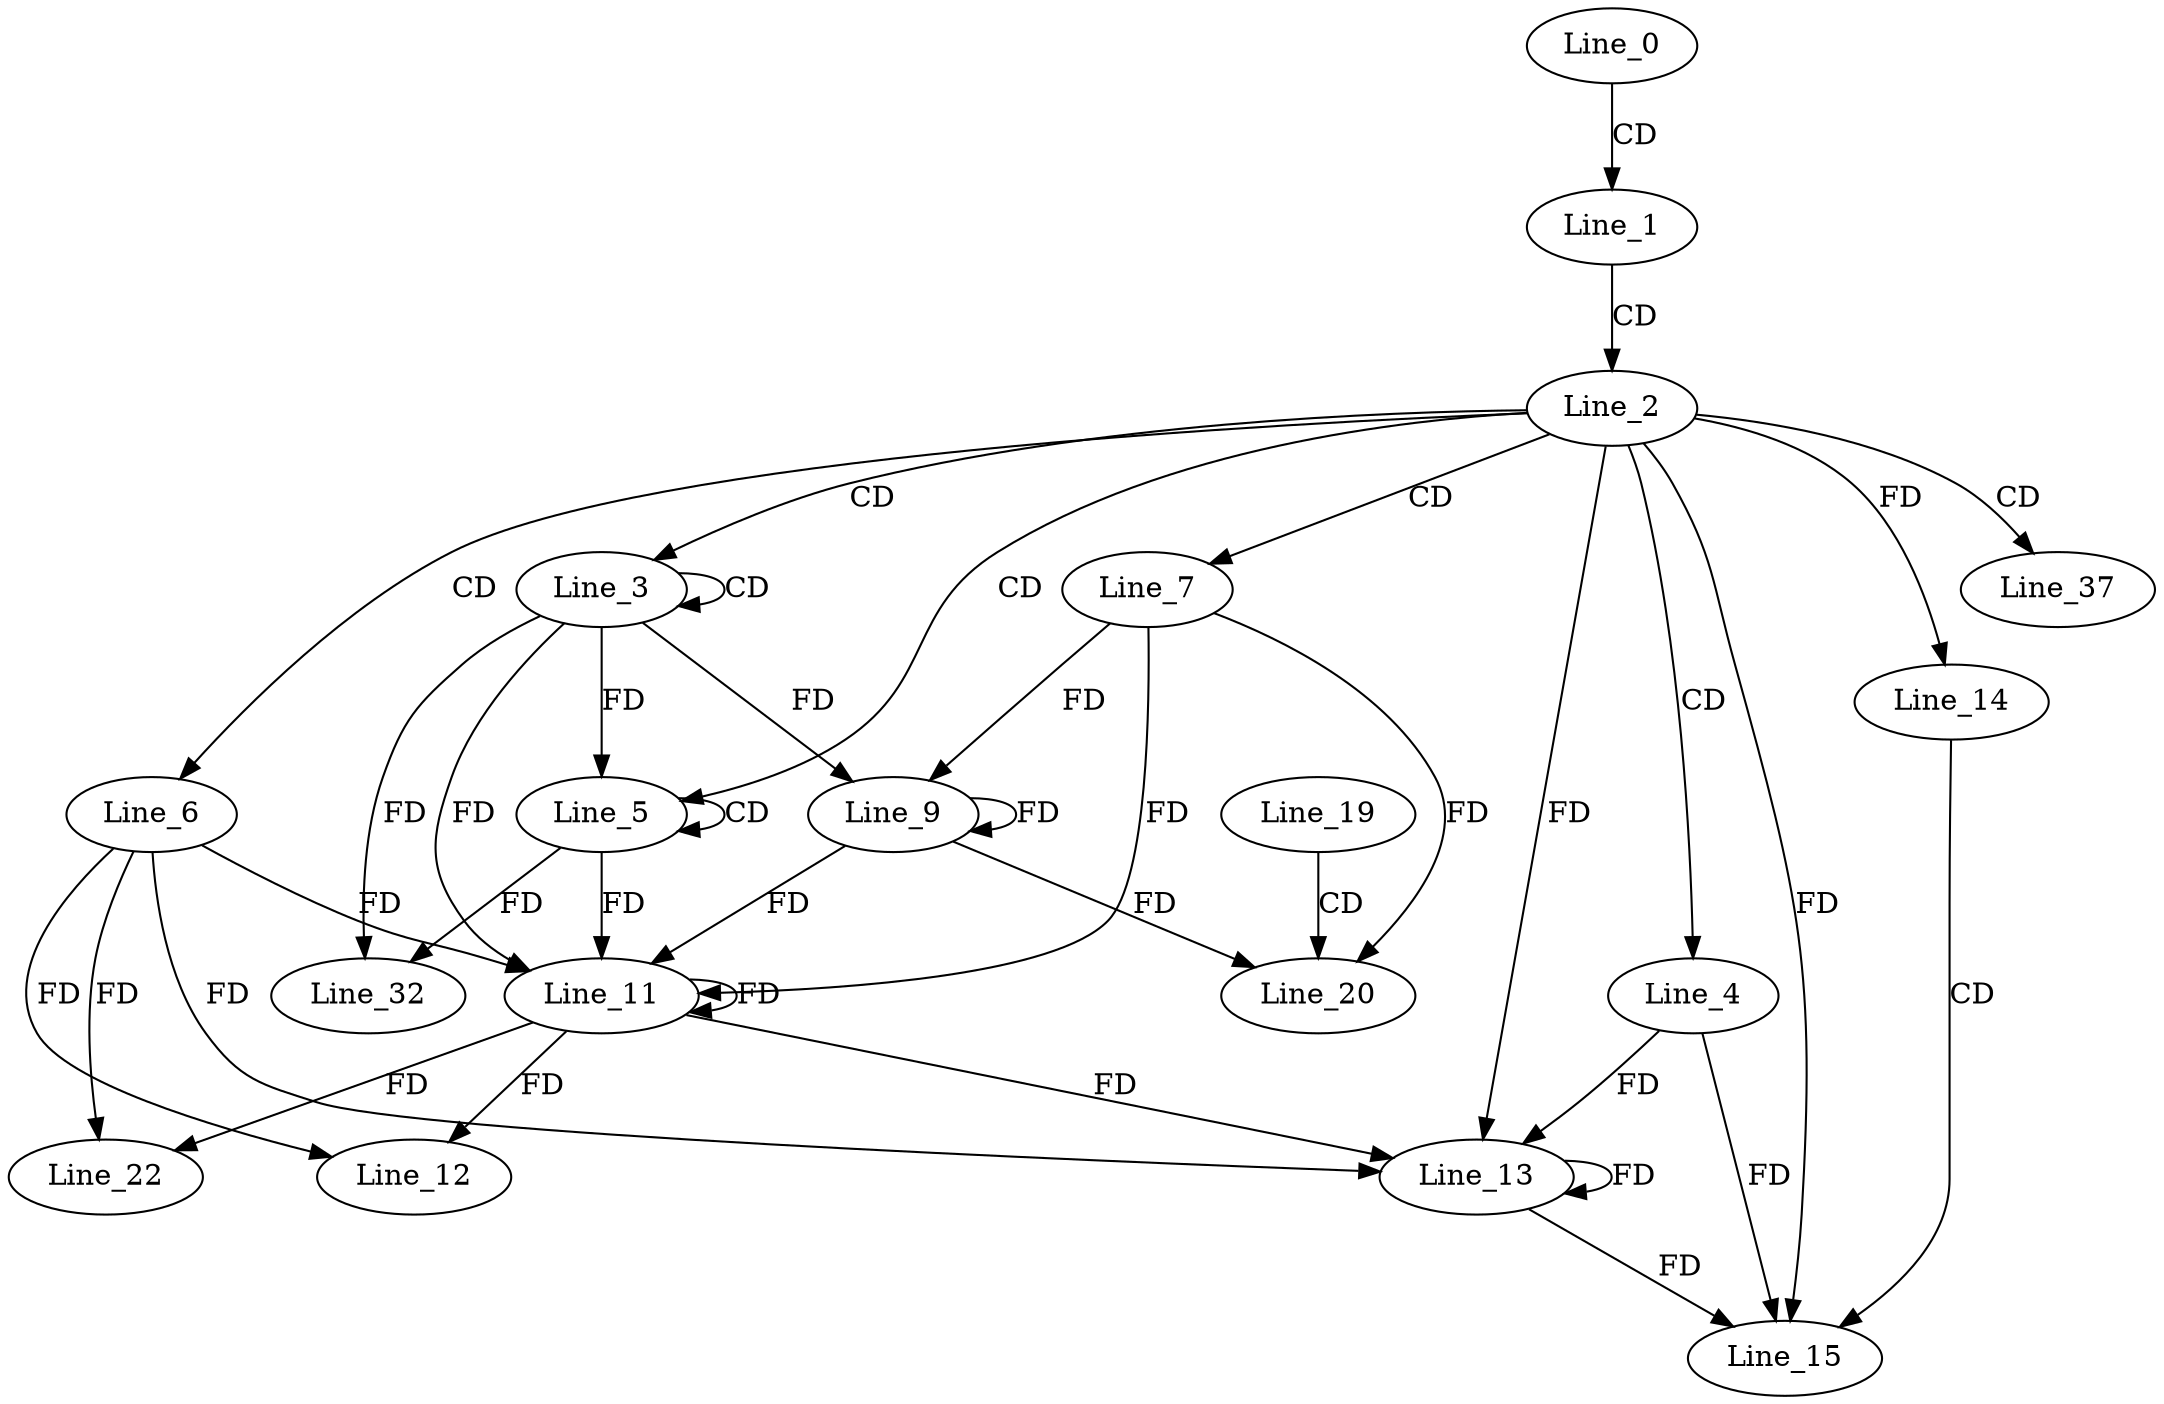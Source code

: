digraph G {
  Line_0;
  Line_1;
  Line_2;
  Line_3;
  Line_3;
  Line_4;
  Line_5;
  Line_5;
  Line_6;
  Line_7;
  Line_9;
  Line_9;
  Line_11;
  Line_11;
  Line_12;
  Line_13;
  Line_13;
  Line_14;
  Line_15;
  Line_19;
  Line_20;
  Line_20;
  Line_22;
  Line_32;
  Line_37;
  Line_0 -> Line_1 [ label="CD" ];
  Line_1 -> Line_2 [ label="CD" ];
  Line_2 -> Line_3 [ label="CD" ];
  Line_3 -> Line_3 [ label="CD" ];
  Line_2 -> Line_4 [ label="CD" ];
  Line_2 -> Line_5 [ label="CD" ];
  Line_5 -> Line_5 [ label="CD" ];
  Line_3 -> Line_5 [ label="FD" ];
  Line_2 -> Line_6 [ label="CD" ];
  Line_2 -> Line_7 [ label="CD" ];
  Line_7 -> Line_9 [ label="FD" ];
  Line_9 -> Line_9 [ label="FD" ];
  Line_3 -> Line_9 [ label="FD" ];
  Line_6 -> Line_11 [ label="FD" ];
  Line_11 -> Line_11 [ label="FD" ];
  Line_5 -> Line_11 [ label="FD" ];
  Line_3 -> Line_11 [ label="FD" ];
  Line_7 -> Line_11 [ label="FD" ];
  Line_9 -> Line_11 [ label="FD" ];
  Line_6 -> Line_12 [ label="FD" ];
  Line_11 -> Line_12 [ label="FD" ];
  Line_4 -> Line_13 [ label="FD" ];
  Line_13 -> Line_13 [ label="FD" ];
  Line_2 -> Line_13 [ label="FD" ];
  Line_6 -> Line_13 [ label="FD" ];
  Line_11 -> Line_13 [ label="FD" ];
  Line_2 -> Line_14 [ label="FD" ];
  Line_14 -> Line_15 [ label="CD" ];
  Line_2 -> Line_15 [ label="FD" ];
  Line_4 -> Line_15 [ label="FD" ];
  Line_13 -> Line_15 [ label="FD" ];
  Line_19 -> Line_20 [ label="CD" ];
  Line_7 -> Line_20 [ label="FD" ];
  Line_9 -> Line_20 [ label="FD" ];
  Line_6 -> Line_22 [ label="FD" ];
  Line_11 -> Line_22 [ label="FD" ];
  Line_5 -> Line_32 [ label="FD" ];
  Line_3 -> Line_32 [ label="FD" ];
  Line_2 -> Line_37 [ label="CD" ];
}
